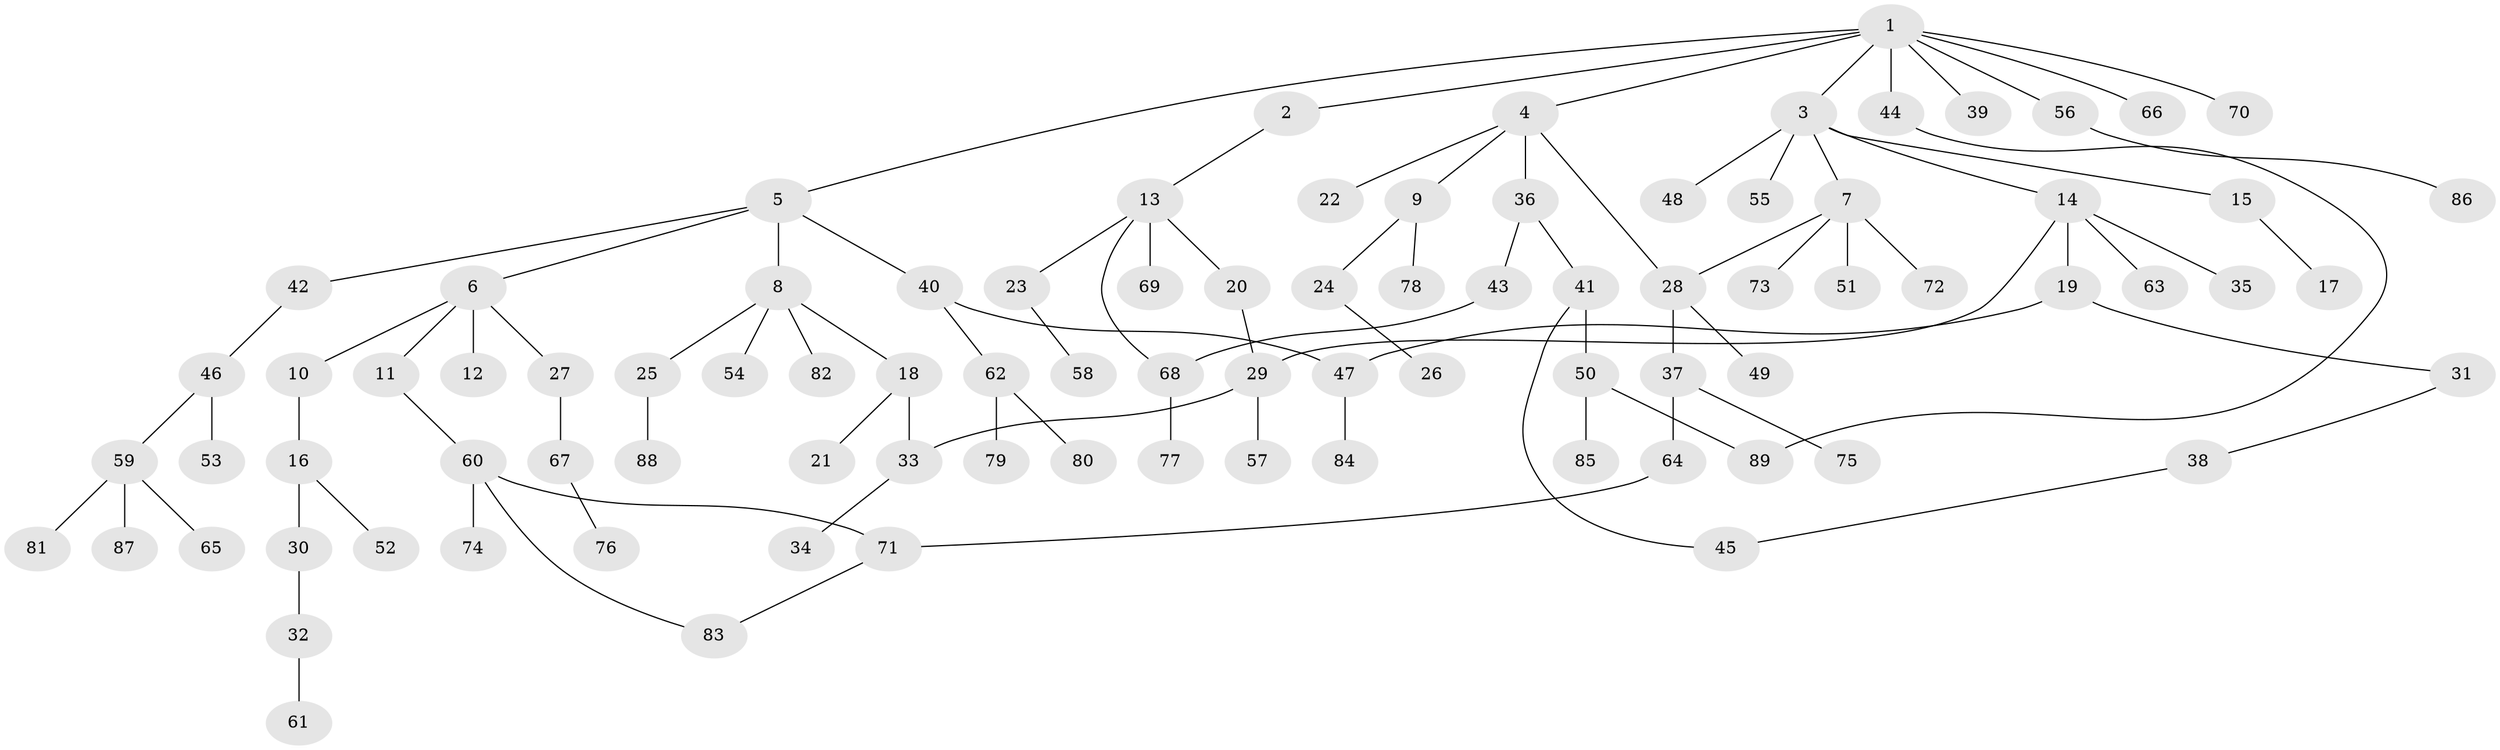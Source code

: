 // Generated by graph-tools (version 1.1) at 2025/13/03/09/25 04:13:16]
// undirected, 89 vertices, 97 edges
graph export_dot {
graph [start="1"]
  node [color=gray90,style=filled];
  1;
  2;
  3;
  4;
  5;
  6;
  7;
  8;
  9;
  10;
  11;
  12;
  13;
  14;
  15;
  16;
  17;
  18;
  19;
  20;
  21;
  22;
  23;
  24;
  25;
  26;
  27;
  28;
  29;
  30;
  31;
  32;
  33;
  34;
  35;
  36;
  37;
  38;
  39;
  40;
  41;
  42;
  43;
  44;
  45;
  46;
  47;
  48;
  49;
  50;
  51;
  52;
  53;
  54;
  55;
  56;
  57;
  58;
  59;
  60;
  61;
  62;
  63;
  64;
  65;
  66;
  67;
  68;
  69;
  70;
  71;
  72;
  73;
  74;
  75;
  76;
  77;
  78;
  79;
  80;
  81;
  82;
  83;
  84;
  85;
  86;
  87;
  88;
  89;
  1 -- 2;
  1 -- 3;
  1 -- 4;
  1 -- 5;
  1 -- 39;
  1 -- 44;
  1 -- 56;
  1 -- 66;
  1 -- 70;
  2 -- 13;
  3 -- 7;
  3 -- 14;
  3 -- 15;
  3 -- 48;
  3 -- 55;
  4 -- 9;
  4 -- 22;
  4 -- 36;
  4 -- 28;
  5 -- 6;
  5 -- 8;
  5 -- 40;
  5 -- 42;
  6 -- 10;
  6 -- 11;
  6 -- 12;
  6 -- 27;
  7 -- 28;
  7 -- 51;
  7 -- 72;
  7 -- 73;
  8 -- 18;
  8 -- 25;
  8 -- 54;
  8 -- 82;
  9 -- 24;
  9 -- 78;
  10 -- 16;
  11 -- 60;
  13 -- 20;
  13 -- 23;
  13 -- 69;
  13 -- 68;
  14 -- 19;
  14 -- 29;
  14 -- 35;
  14 -- 63;
  15 -- 17;
  16 -- 30;
  16 -- 52;
  18 -- 21;
  18 -- 33;
  19 -- 31;
  19 -- 47;
  20 -- 29;
  23 -- 58;
  24 -- 26;
  25 -- 88;
  27 -- 67;
  28 -- 37;
  28 -- 49;
  29 -- 57;
  29 -- 33;
  30 -- 32;
  31 -- 38;
  32 -- 61;
  33 -- 34;
  36 -- 41;
  36 -- 43;
  37 -- 64;
  37 -- 75;
  38 -- 45;
  40 -- 62;
  40 -- 47;
  41 -- 45;
  41 -- 50;
  42 -- 46;
  43 -- 68;
  44 -- 89;
  46 -- 53;
  46 -- 59;
  47 -- 84;
  50 -- 85;
  50 -- 89;
  56 -- 86;
  59 -- 65;
  59 -- 81;
  59 -- 87;
  60 -- 74;
  60 -- 71;
  60 -- 83;
  62 -- 79;
  62 -- 80;
  64 -- 71;
  67 -- 76;
  68 -- 77;
  71 -- 83;
}
